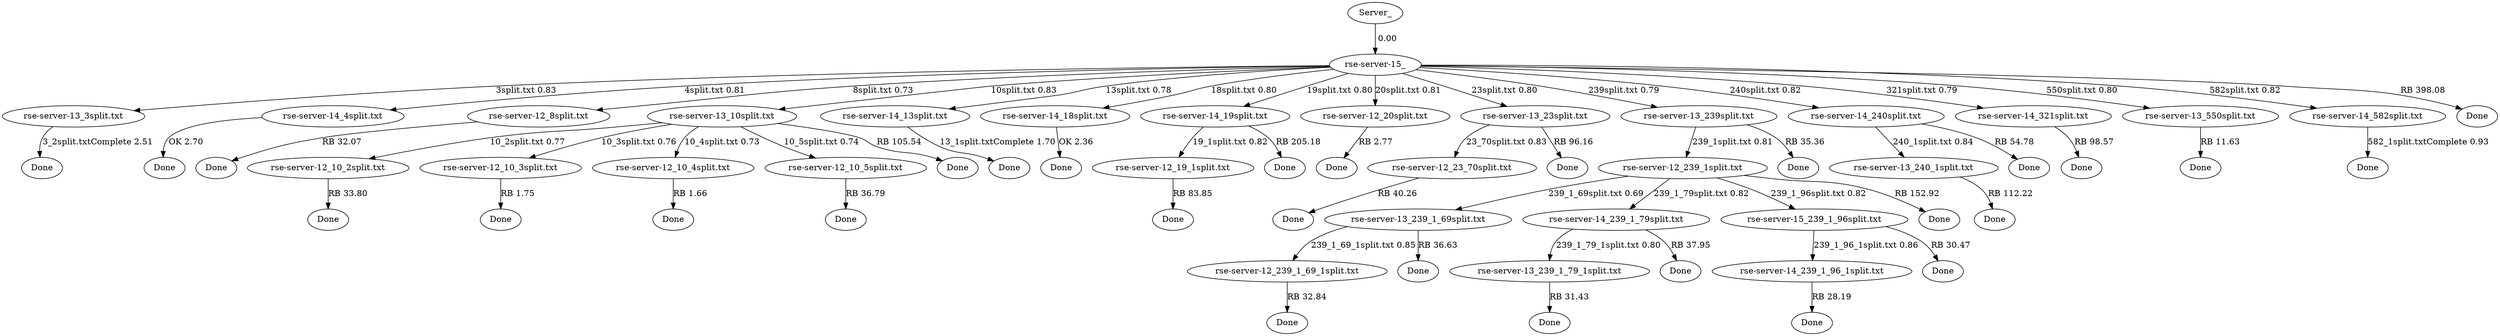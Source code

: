 digraph TG {
0 [label="Server_"]
1 [label="rse-server-15_"]
2 [label="rse-server-13_3split.txt"]
3 [label="rse-server-14_4split.txt"]
4 [label="rse-server-12_8split.txt"]
5 [label="Done"]
6 [label="rse-server-13_10split.txt"]
7 [label="Done"]
8 [label="rse-server-14_13split.txt"]
9 [label="Done"]
10 [label="rse-server-14_18split.txt"]
11 [label="Done"]
12 [label="rse-server-14_19split.txt"]
13 [label="Done"]
14 [label="rse-server-12_20split.txt"]
15 [label="Done"]
16 [label="rse-server-12_10_2split.txt"]
17 [label="Done"]
18 [label="rse-server-12_10_3split.txt"]
19 [label="Done"]
20 [label="rse-server-12_10_4split.txt"]
21 [label="Done"]
22 [label="rse-server-12_10_5split.txt"]
23 [label="Done"]
24 [label="rse-server-13_23split.txt"]
25 [label="Done"]
26 [label="rse-server-12_19_1split.txt"]
27 [label="Done"]
28 [label="rse-server-12_23_70split.txt"]
29 [label="Done"]
30 [label="rse-server-13_239split.txt"]
31 [label="Done"]
32 [label="rse-server-14_240split.txt"]
33 [label="Done"]
34 [label="rse-server-12_239_1split.txt"]
35 [label="Done"]
36 [label="rse-server-13_240_1split.txt"]
37 [label="Done"]
38 [label="rse-server-14_321split.txt"]
39 [label="Done"]
40 [label="rse-server-13_550split.txt"]
41 [label="Done"]
42 [label="rse-server-13_239_1_69split.txt"]
43 [label="Done"]
44 [label="rse-server-14_582split.txt"]
45 [label="Done"]
46 [label="rse-server-14_239_1_79split.txt"]
47 [label="Done"]
48 [label="rse-server-15_239_1_96split.txt"]
49 [label="Done"]
50 [label="rse-server-12_239_1_69_1split.txt"]
51 [label="Done"]
52 [label="rse-server-13_239_1_79_1split.txt"]
53 [label="Done"]
54 [label="rse-server-14_239_1_96_1split.txt"]
55 [label="Done"]
56 [label="Done"]
57 [label="Done"]
58 [label="Done"]
0 -> 1 [label=" 0.00"]
1 -> 2 [label="3split.txt 0.83"]
1 -> 3 [label="4split.txt 0.81"]
1 -> 4 [label="8split.txt 0.73"]
1 -> 6 [label="10split.txt 0.83"]
1 -> 8 [label="13split.txt 0.78"]
1 -> 10 [label="18split.txt 0.80"]
1 -> 12 [label="19split.txt 0.80"]
1 -> 14 [label="20split.txt 0.81"]
1 -> 24 [label="23split.txt 0.80"]
1 -> 30 [label="239split.txt 0.79"]
1 -> 32 [label="240split.txt 0.82"]
1 -> 38 [label="321split.txt 0.79"]
1 -> 40 [label="550split.txt 0.80"]
1 -> 44 [label="582split.txt 0.82"]
1 -> 47 [label="RB 398.08"]
2 -> 5 [label="3_2split.txtComplete 2.51"]
3 -> 7 [label="OK 2.70"]
8 -> 9 [label="13_1split.txtComplete 1.70"]
10 -> 11 [label="OK 2.36"]
4 -> 13 [label="RB 32.07"]
14 -> 15 [label="RB 2.77"]
6 -> 16 [label="10_2split.txt 0.77"]
6 -> 18 [label="10_3split.txt 0.76"]
6 -> 20 [label="10_4split.txt 0.73"]
6 -> 22 [label="10_5split.txt 0.74"]
6 -> 23 [label="RB 105.54"]
16 -> 17 [label="RB 33.80"]
18 -> 19 [label="RB 1.75"]
20 -> 21 [label="RB 1.66"]
22 -> 25 [label="RB 36.79"]
12 -> 26 [label="19_1split.txt 0.82"]
12 -> 31 [label="RB 205.18"]
26 -> 27 [label="RB 83.85"]
24 -> 28 [label="23_70split.txt 0.83"]
24 -> 29 [label="RB 96.16"]
28 -> 33 [label="RB 40.26"]
30 -> 34 [label="239_1split.txt 0.81"]
30 -> 35 [label="RB 35.36"]
32 -> 36 [label="240_1split.txt 0.84"]
32 -> 37 [label="RB 54.78"]
36 -> 39 [label="RB 112.22"]
40 -> 41 [label="RB 11.63"]
34 -> 42 [label="239_1_69split.txt 0.69"]
34 -> 46 [label="239_1_79split.txt 0.82"]
34 -> 48 [label="239_1_96split.txt 0.82"]
34 -> 49 [label="RB 152.92"]
38 -> 43 [label="RB 98.57"]
44 -> 45 [label="582_1split.txtComplete 0.93"]
42 -> 50 [label="239_1_69_1split.txt 0.85"]
42 -> 51 [label="RB 36.63"]
46 -> 52 [label="239_1_79_1split.txt 0.80"]
46 -> 53 [label="RB 37.95"]
48 -> 54 [label="239_1_96_1split.txt 0.86"]
48 -> 55 [label="RB 30.47"]
50 -> 56 [label="RB 32.84"]
52 -> 57 [label="RB 31.43"]
54 -> 58 [label="RB 28.19"]
}
